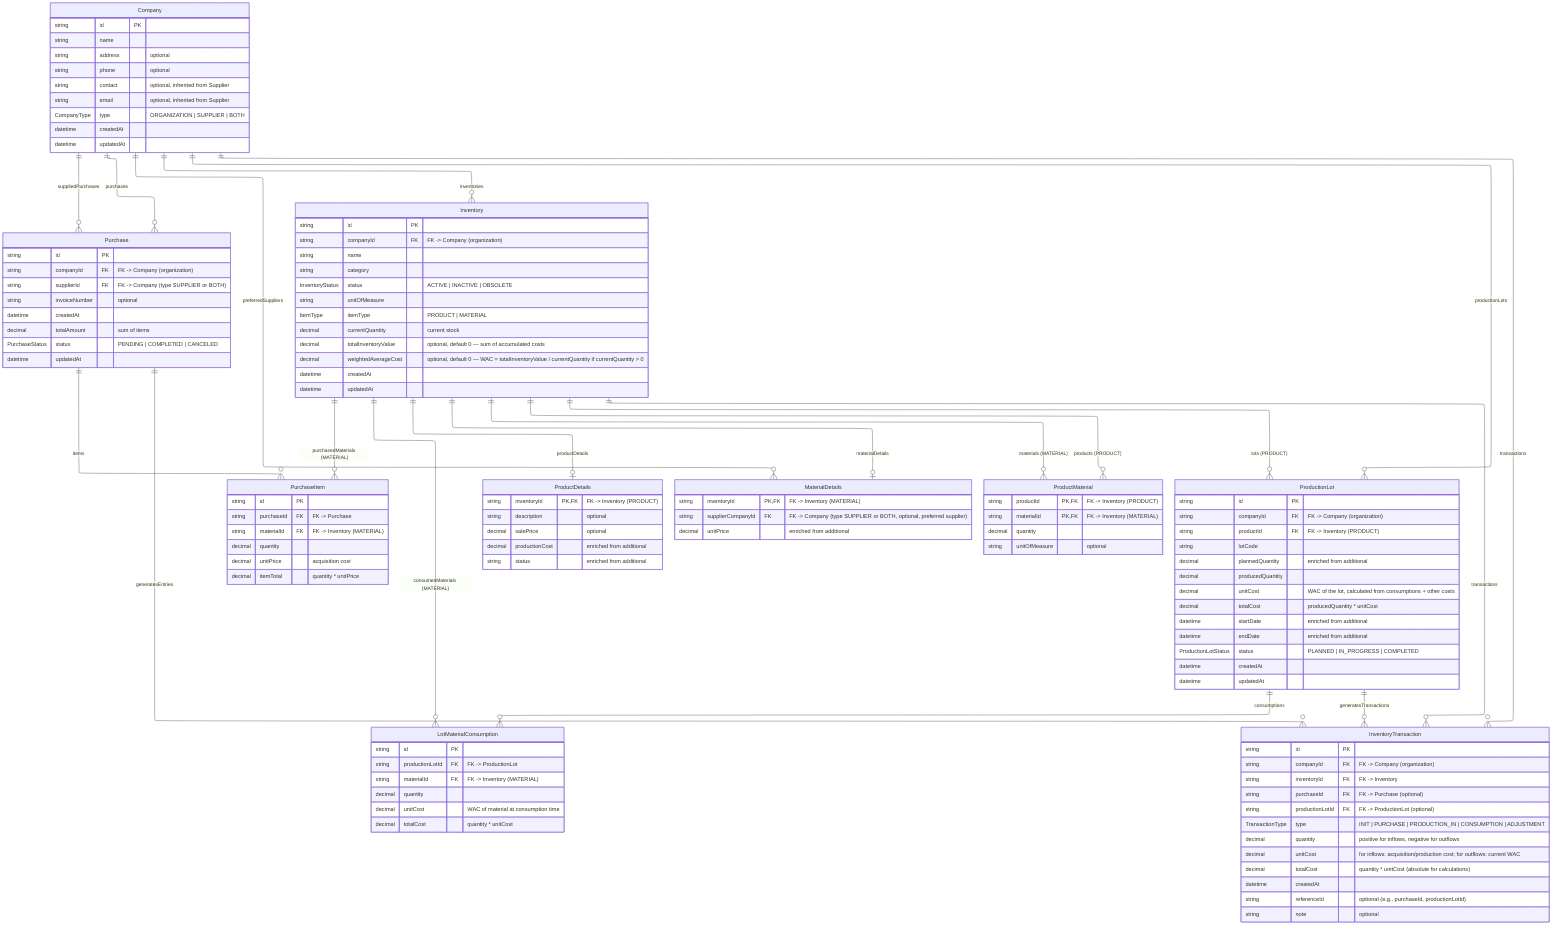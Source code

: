 ---
config:
  layout: elk
---
erDiagram
  direction TB

  %% Company entity (unifies Company and Supplier)
  Company {
    string id PK
    string name
    string address "optional"
    string phone "optional"
    string contact "optional, inherited from Supplier"
    string email "optional, inherited from Supplier"
    CompanyType type "ORGANIZATION | SUPPLIER | BOTH"
    datetime createdAt
    datetime updatedAt
  }

  %% Purchase entity
  Purchase {
    string id PK
    string companyId FK "FK -> Company (organization)"
    string supplierId FK "FK -> Company (type SUPPLIER or BOTH)"
    string invoiceNumber "optional"
    datetime createdAt
    decimal totalAmount "sum of items"
    PurchaseStatus status "PENDING | COMPLETED | CANCELED"
    datetime updatedAt
  }

  %% Purchase items
  PurchaseItem {
    string id PK
    string purchaseId FK "FK -> Purchase"
    string materialId FK "FK -> Inventory (MATERIAL)"
    decimal quantity
    decimal unitPrice "acquisition cost"
    decimal itemTotal "quantity * unitPrice"
  }

  %% Unified inventory entity
  Inventory {
    string id PK
    string companyId FK "FK -> Company (organization)"
    string name
    string category
    InventoryStatus status "ACTIVE | INACTIVE | OBSOLETE"
    string unitOfMeasure
    ItemType itemType "PRODUCT | MATERIAL"
    decimal currentQuantity "current stock"
  decimal totalInventoryValue "optional, default 0 — sum of accumulated costs"
  decimal weightedAverageCost "optional, default 0 — WAC = totalInventoryValue / currentQuantity if currentQuantity > 0"
    datetime createdAt
    datetime updatedAt
  }

  %% 1:1 detail for PRODUCT
  ProductDetails {
    string inventoryId PK, FK "FK -> Inventory (PRODUCT)"
    string description "optional"
    decimal salePrice "optional"
    decimal productionCost "enriched from additional"
    string status "enriched from additional"
  }

  %% 1:1 detail for MATERIAL
  MaterialDetails {
    string inventoryId PK, FK "FK -> Inventory (MATERIAL)"
    string supplierCompanyId FK "FK -> Company (type SUPPLIER or BOTH, optional, preferred supplier)"
    decimal unitPrice "enriched from additional"
  }

  %% Bill of Materials (BOM)
  ProductMaterial {
    string productId PK, FK "FK -> Inventory (PRODUCT)"
    string materialId PK, FK "FK -> Inventory (MATERIAL)"
    decimal quantity
    string unitOfMeasure "optional"
  }

  %% Production lot for PRODUCT
  ProductionLot {
    string id PK
    string companyId FK "FK -> Company (organization)"
    string productId FK "FK -> Inventory (PRODUCT)"
    string lotCode
    decimal plannedQuantity "enriched from additional"
    decimal producedQuantity
    decimal unitCost "WAC of the lot, calculated from consumptions + other costs"
    decimal totalCost "producedQuantity * unitCost"
    datetime startDate "enriched from additional"
    datetime endDate "enriched from additional"
    ProductionLotStatus status "PLANNED | IN_PROGRESS | COMPLETED"
    datetime createdAt
    datetime updatedAt
  %% UNIQUE (companyId, productId, lotCode)
  }

  %% Material consumption per lot
  LotMaterialConsumption {
    string id PK
    string productionLotId FK "FK -> ProductionLot"
    string materialId FK "FK -> Inventory (MATERIAL)"
    decimal quantity
    decimal unitCost "WAC of material at consumption time"
    decimal totalCost "quantity * unitCost"
  %% UNIQUE (productionLotId, materialId)
  }

  %% Inventory ledger (transactions)
  InventoryTransaction {
    string id PK
    string companyId FK "FK -> Company (organization)"
    string inventoryId FK "FK -> Inventory"
  string purchaseId FK "FK -> Purchase (optional)"
  string productionLotId FK "FK -> ProductionLot (optional)"
    TransactionType type "INIT | PURCHASE | PRODUCTION_IN | CONSUMPTION | ADJUSTMENT"
    decimal quantity "positive for inflows, negative for outflows"
    decimal unitCost "for inflows: acquisition/production cost; for outflows: current WAC"
    decimal totalCost "quantity * unitCost (absolute for calculations)"
    datetime createdAt
    string referenceId "optional (e.g., purchaseId, productionLotId)"
    string note "optional"
  }

  %% Relationships and cardinalities

  %% Company as root entity
  Company ||--o{ Purchase : "purchases"
  Company ||--o{ Purchase : "suppliedPurchases"
  Company ||--o{ Inventory : "inventories"
  Company ||--o{ ProductionLot : "productionLots"
  Company ||--o{ InventoryTransaction : "transactions"
  Company ||--o{ MaterialDetails : "preferredSuppliers"

  %% Purchases
  Purchase ||--o{ PurchaseItem : "items"
  Inventory ||--o{ PurchaseItem : "purchasedMaterials (MATERIAL)"

  %% Product and material details
  Inventory ||--o| ProductDetails : "productDetails"
  Inventory ||--o| MaterialDetails : "materialDetails"

  %% BOM (Bill of Materials)
  Inventory ||--o{ ProductMaterial : "products (PRODUCT)"
  Inventory ||--o{ ProductMaterial : "materials (MATERIAL)"

  %% Production
  Inventory ||--o{ ProductionLot : "lots (PRODUCT)"
  ProductionLot ||--o{ LotMaterialConsumption : "consumptions"
  Inventory ||--o{ LotMaterialConsumption : "consumedMaterials (MATERIAL)"

  %% Inventory traceability
  Inventory ||--o{ InventoryTransaction : "transactions"

  %% Additional integrations
  ProductionLot ||--o{ InventoryTransaction : "generatesTransactions"
  Purchase ||--o{ InventoryTransaction : "generatesEntries"